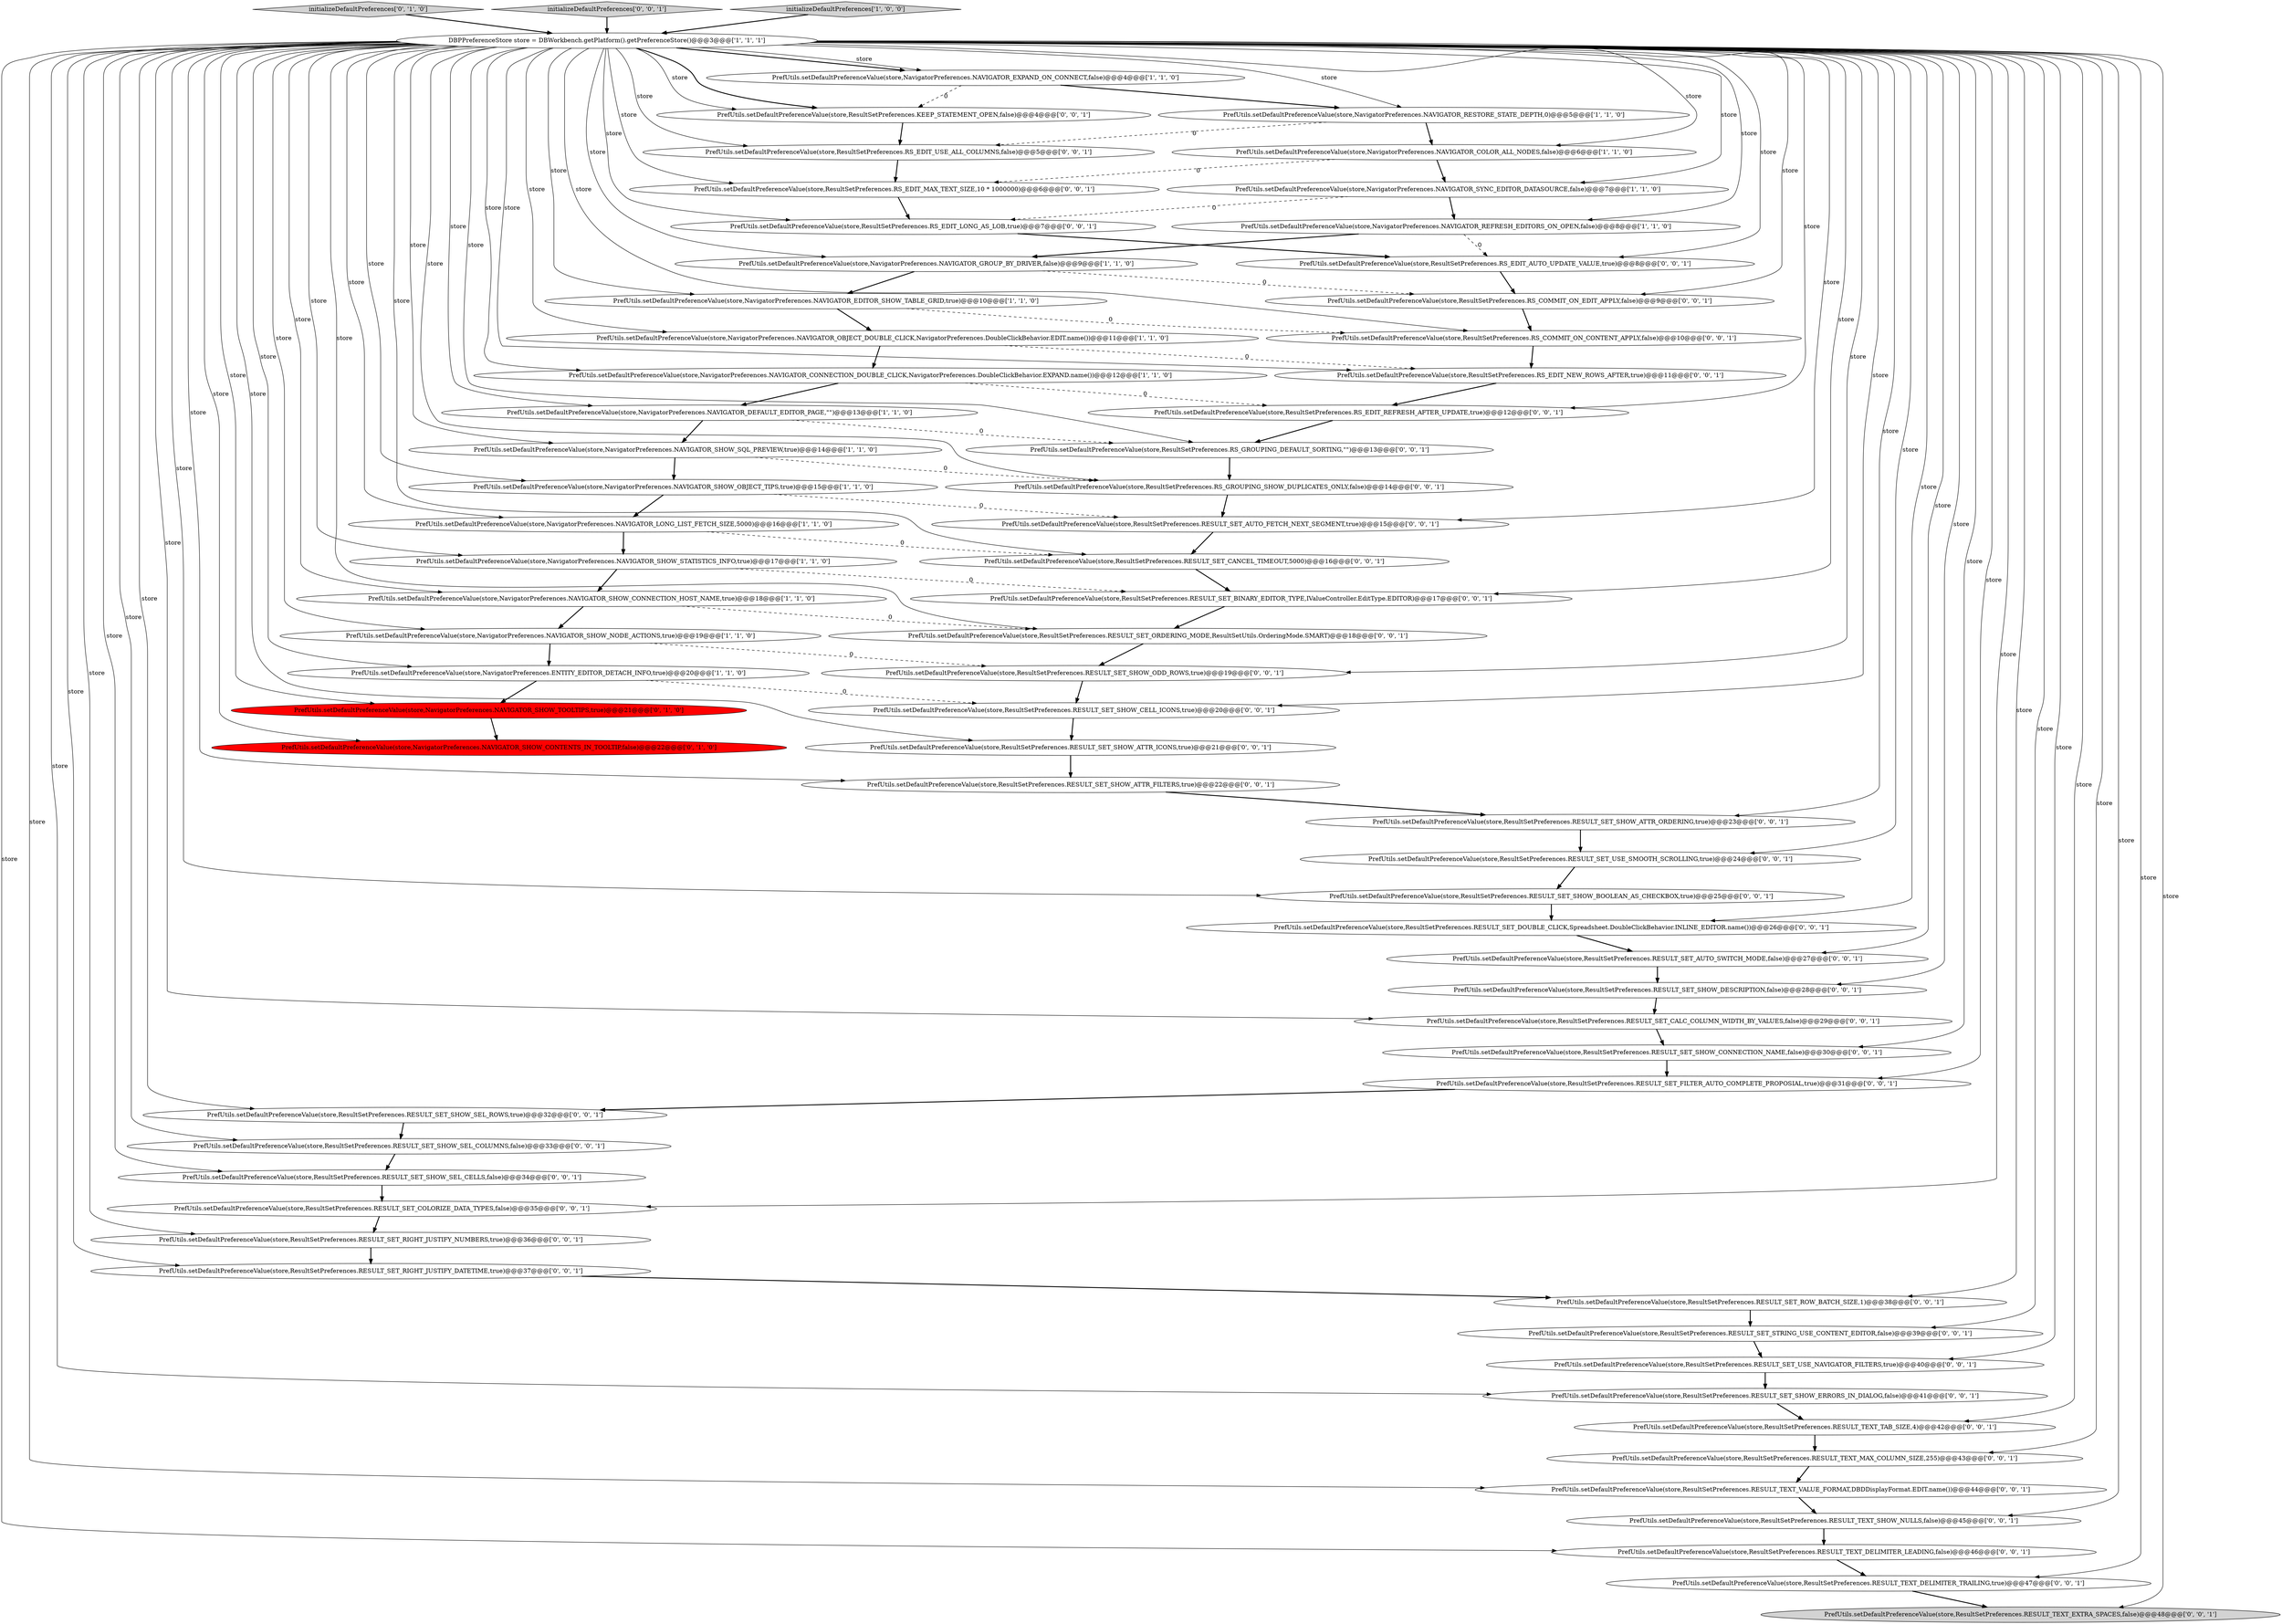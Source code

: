 digraph {
7 [style = filled, label = "PrefUtils.setDefaultPreferenceValue(store,NavigatorPreferences.NAVIGATOR_EXPAND_ON_CONNECT,false)@@@4@@@['1', '1', '0']", fillcolor = white, shape = ellipse image = "AAA0AAABBB1BBB"];
14 [style = filled, label = "PrefUtils.setDefaultPreferenceValue(store,NavigatorPreferences.NAVIGATOR_RESTORE_STATE_DEPTH,0)@@@5@@@['1', '1', '0']", fillcolor = white, shape = ellipse image = "AAA0AAABBB1BBB"];
23 [style = filled, label = "PrefUtils.setDefaultPreferenceValue(store,ResultSetPreferences.RS_EDIT_LONG_AS_LOB,true)@@@7@@@['0', '0', '1']", fillcolor = white, shape = ellipse image = "AAA0AAABBB3BBB"];
53 [style = filled, label = "PrefUtils.setDefaultPreferenceValue(store,ResultSetPreferences.RESULT_TEXT_SHOW_NULLS,false)@@@45@@@['0', '0', '1']", fillcolor = white, shape = ellipse image = "AAA0AAABBB3BBB"];
5 [style = filled, label = "PrefUtils.setDefaultPreferenceValue(store,NavigatorPreferences.NAVIGATOR_COLOR_ALL_NODES,false)@@@6@@@['1', '1', '0']", fillcolor = white, shape = ellipse image = "AAA0AAABBB1BBB"];
56 [style = filled, label = "PrefUtils.setDefaultPreferenceValue(store,ResultSetPreferences.RESULT_SET_BINARY_EDITOR_TYPE,IValueController.EditType.EDITOR)@@@17@@@['0', '0', '1']", fillcolor = white, shape = ellipse image = "AAA0AAABBB3BBB"];
57 [style = filled, label = "PrefUtils.setDefaultPreferenceValue(store,ResultSetPreferences.RS_GROUPING_SHOW_DUPLICATES_ONLY,false)@@@14@@@['0', '0', '1']", fillcolor = white, shape = ellipse image = "AAA0AAABBB3BBB"];
45 [style = filled, label = "PrefUtils.setDefaultPreferenceValue(store,ResultSetPreferences.RESULT_SET_SHOW_BOOLEAN_AS_CHECKBOX,true)@@@25@@@['0', '0', '1']", fillcolor = white, shape = ellipse image = "AAA0AAABBB3BBB"];
6 [style = filled, label = "PrefUtils.setDefaultPreferenceValue(store,NavigatorPreferences.NAVIGATOR_OBJECT_DOUBLE_CLICK,NavigatorPreferences.DoubleClickBehavior.EDIT.name())@@@11@@@['1', '1', '0']", fillcolor = white, shape = ellipse image = "AAA0AAABBB1BBB"];
8 [style = filled, label = "PrefUtils.setDefaultPreferenceValue(store,NavigatorPreferences.NAVIGATOR_CONNECTION_DOUBLE_CLICK,NavigatorPreferences.DoubleClickBehavior.EXPAND.name())@@@12@@@['1', '1', '0']", fillcolor = white, shape = ellipse image = "AAA0AAABBB1BBB"];
19 [style = filled, label = "PrefUtils.setDefaultPreferenceValue(store,NavigatorPreferences.NAVIGATOR_SHOW_CONTENTS_IN_TOOLTIP,false)@@@22@@@['0', '1', '0']", fillcolor = red, shape = ellipse image = "AAA1AAABBB2BBB"];
21 [style = filled, label = "initializeDefaultPreferences['0', '1', '0']", fillcolor = lightgray, shape = diamond image = "AAA0AAABBB2BBB"];
33 [style = filled, label = "PrefUtils.setDefaultPreferenceValue(store,ResultSetPreferences.RESULT_SET_AUTO_SWITCH_MODE,false)@@@27@@@['0', '0', '1']", fillcolor = white, shape = ellipse image = "AAA0AAABBB3BBB"];
34 [style = filled, label = "PrefUtils.setDefaultPreferenceValue(store,ResultSetPreferences.RESULT_SET_SHOW_SEL_CELLS,false)@@@34@@@['0', '0', '1']", fillcolor = white, shape = ellipse image = "AAA0AAABBB3BBB"];
2 [style = filled, label = "PrefUtils.setDefaultPreferenceValue(store,NavigatorPreferences.NAVIGATOR_SYNC_EDITOR_DATASOURCE,false)@@@7@@@['1', '1', '0']", fillcolor = white, shape = ellipse image = "AAA0AAABBB1BBB"];
1 [style = filled, label = "DBPPreferenceStore store = DBWorkbench.getPlatform().getPreferenceStore()@@@3@@@['1', '1', '1']", fillcolor = white, shape = ellipse image = "AAA0AAABBB1BBB"];
37 [style = filled, label = "PrefUtils.setDefaultPreferenceValue(store,ResultSetPreferences.RESULT_SET_FILTER_AUTO_COMPLETE_PROPOSIAL,true)@@@31@@@['0', '0', '1']", fillcolor = white, shape = ellipse image = "AAA0AAABBB3BBB"];
63 [style = filled, label = "PrefUtils.setDefaultPreferenceValue(store,ResultSetPreferences.RS_GROUPING_DEFAULT_SORTING,\"\")@@@13@@@['0', '0', '1']", fillcolor = white, shape = ellipse image = "AAA0AAABBB3BBB"];
25 [style = filled, label = "PrefUtils.setDefaultPreferenceValue(store,ResultSetPreferences.RESULT_SET_SHOW_ODD_ROWS,true)@@@19@@@['0', '0', '1']", fillcolor = white, shape = ellipse image = "AAA0AAABBB3BBB"];
42 [style = filled, label = "PrefUtils.setDefaultPreferenceValue(store,ResultSetPreferences.RESULT_SET_SHOW_CELL_ICONS,true)@@@20@@@['0', '0', '1']", fillcolor = white, shape = ellipse image = "AAA0AAABBB3BBB"];
40 [style = filled, label = "PrefUtils.setDefaultPreferenceValue(store,ResultSetPreferences.RESULT_SET_STRING_USE_CONTENT_EDITOR,false)@@@39@@@['0', '0', '1']", fillcolor = white, shape = ellipse image = "AAA0AAABBB3BBB"];
9 [style = filled, label = "PrefUtils.setDefaultPreferenceValue(store,NavigatorPreferences.ENTITY_EDITOR_DETACH_INFO,true)@@@20@@@['1', '1', '0']", fillcolor = white, shape = ellipse image = "AAA0AAABBB1BBB"];
52 [style = filled, label = "PrefUtils.setDefaultPreferenceValue(store,ResultSetPreferences.RESULT_SET_CALC_COLUMN_WIDTH_BY_VALUES,false)@@@29@@@['0', '0', '1']", fillcolor = white, shape = ellipse image = "AAA0AAABBB3BBB"];
3 [style = filled, label = "PrefUtils.setDefaultPreferenceValue(store,NavigatorPreferences.NAVIGATOR_SHOW_NODE_ACTIONS,true)@@@19@@@['1', '1', '0']", fillcolor = white, shape = ellipse image = "AAA0AAABBB1BBB"];
66 [style = filled, label = "PrefUtils.setDefaultPreferenceValue(store,ResultSetPreferences.KEEP_STATEMENT_OPEN,false)@@@4@@@['0', '0', '1']", fillcolor = white, shape = ellipse image = "AAA0AAABBB3BBB"];
24 [style = filled, label = "PrefUtils.setDefaultPreferenceValue(store,ResultSetPreferences.RS_EDIT_NEW_ROWS_AFTER,true)@@@11@@@['0', '0', '1']", fillcolor = white, shape = ellipse image = "AAA0AAABBB3BBB"];
11 [style = filled, label = "PrefUtils.setDefaultPreferenceValue(store,NavigatorPreferences.NAVIGATOR_SHOW_CONNECTION_HOST_NAME,true)@@@18@@@['1', '1', '0']", fillcolor = white, shape = ellipse image = "AAA0AAABBB1BBB"];
44 [style = filled, label = "initializeDefaultPreferences['0', '0', '1']", fillcolor = lightgray, shape = diamond image = "AAA0AAABBB3BBB"];
13 [style = filled, label = "initializeDefaultPreferences['1', '0', '0']", fillcolor = lightgray, shape = diamond image = "AAA0AAABBB1BBB"];
59 [style = filled, label = "PrefUtils.setDefaultPreferenceValue(store,ResultSetPreferences.RESULT_SET_SHOW_ATTR_FILTERS,true)@@@22@@@['0', '0', '1']", fillcolor = white, shape = ellipse image = "AAA0AAABBB3BBB"];
29 [style = filled, label = "PrefUtils.setDefaultPreferenceValue(store,ResultSetPreferences.RESULT_SET_USE_SMOOTH_SCROLLING,true)@@@24@@@['0', '0', '1']", fillcolor = white, shape = ellipse image = "AAA0AAABBB3BBB"];
12 [style = filled, label = "PrefUtils.setDefaultPreferenceValue(store,NavigatorPreferences.NAVIGATOR_DEFAULT_EDITOR_PAGE,\"\")@@@13@@@['1', '1', '0']", fillcolor = white, shape = ellipse image = "AAA0AAABBB1BBB"];
36 [style = filled, label = "PrefUtils.setDefaultPreferenceValue(store,ResultSetPreferences.RESULT_SET_SHOW_DESCRIPTION,false)@@@28@@@['0', '0', '1']", fillcolor = white, shape = ellipse image = "AAA0AAABBB3BBB"];
54 [style = filled, label = "PrefUtils.setDefaultPreferenceValue(store,ResultSetPreferences.RS_COMMIT_ON_CONTENT_APPLY,false)@@@10@@@['0', '0', '1']", fillcolor = white, shape = ellipse image = "AAA0AAABBB3BBB"];
62 [style = filled, label = "PrefUtils.setDefaultPreferenceValue(store,ResultSetPreferences.RS_EDIT_AUTO_UPDATE_VALUE,true)@@@8@@@['0', '0', '1']", fillcolor = white, shape = ellipse image = "AAA0AAABBB3BBB"];
41 [style = filled, label = "PrefUtils.setDefaultPreferenceValue(store,ResultSetPreferences.RESULT_SET_SHOW_SEL_ROWS,true)@@@32@@@['0', '0', '1']", fillcolor = white, shape = ellipse image = "AAA0AAABBB3BBB"];
48 [style = filled, label = "PrefUtils.setDefaultPreferenceValue(store,ResultSetPreferences.RESULT_TEXT_DELIMITER_LEADING,false)@@@46@@@['0', '0', '1']", fillcolor = white, shape = ellipse image = "AAA0AAABBB3BBB"];
61 [style = filled, label = "PrefUtils.setDefaultPreferenceValue(store,ResultSetPreferences.RESULT_TEXT_DELIMITER_TRAILING,true)@@@47@@@['0', '0', '1']", fillcolor = white, shape = ellipse image = "AAA0AAABBB3BBB"];
47 [style = filled, label = "PrefUtils.setDefaultPreferenceValue(store,ResultSetPreferences.RESULT_TEXT_TAB_SIZE,4)@@@42@@@['0', '0', '1']", fillcolor = white, shape = ellipse image = "AAA0AAABBB3BBB"];
67 [style = filled, label = "PrefUtils.setDefaultPreferenceValue(store,ResultSetPreferences.RESULT_SET_ROW_BATCH_SIZE,1)@@@38@@@['0', '0', '1']", fillcolor = white, shape = ellipse image = "AAA0AAABBB3BBB"];
4 [style = filled, label = "PrefUtils.setDefaultPreferenceValue(store,NavigatorPreferences.NAVIGATOR_SHOW_SQL_PREVIEW,true)@@@14@@@['1', '1', '0']", fillcolor = white, shape = ellipse image = "AAA0AAABBB1BBB"];
50 [style = filled, label = "PrefUtils.setDefaultPreferenceValue(store,ResultSetPreferences.RESULT_SET_SHOW_ERRORS_IN_DIALOG,false)@@@41@@@['0', '0', '1']", fillcolor = white, shape = ellipse image = "AAA0AAABBB3BBB"];
28 [style = filled, label = "PrefUtils.setDefaultPreferenceValue(store,ResultSetPreferences.RESULT_SET_SHOW_ATTR_ICONS,true)@@@21@@@['0', '0', '1']", fillcolor = white, shape = ellipse image = "AAA0AAABBB3BBB"];
65 [style = filled, label = "PrefUtils.setDefaultPreferenceValue(store,ResultSetPreferences.RESULT_SET_RIGHT_JUSTIFY_DATETIME,true)@@@37@@@['0', '0', '1']", fillcolor = white, shape = ellipse image = "AAA0AAABBB3BBB"];
30 [style = filled, label = "PrefUtils.setDefaultPreferenceValue(store,ResultSetPreferences.RS_COMMIT_ON_EDIT_APPLY,false)@@@9@@@['0', '0', '1']", fillcolor = white, shape = ellipse image = "AAA0AAABBB3BBB"];
38 [style = filled, label = "PrefUtils.setDefaultPreferenceValue(store,ResultSetPreferences.RESULT_TEXT_MAX_COLUMN_SIZE,255)@@@43@@@['0', '0', '1']", fillcolor = white, shape = ellipse image = "AAA0AAABBB3BBB"];
18 [style = filled, label = "PrefUtils.setDefaultPreferenceValue(store,NavigatorPreferences.NAVIGATOR_EDITOR_SHOW_TABLE_GRID,true)@@@10@@@['1', '1', '0']", fillcolor = white, shape = ellipse image = "AAA0AAABBB1BBB"];
35 [style = filled, label = "PrefUtils.setDefaultPreferenceValue(store,ResultSetPreferences.RESULT_TEXT_VALUE_FORMAT,DBDDisplayFormat.EDIT.name())@@@44@@@['0', '0', '1']", fillcolor = white, shape = ellipse image = "AAA0AAABBB3BBB"];
31 [style = filled, label = "PrefUtils.setDefaultPreferenceValue(store,ResultSetPreferences.RS_EDIT_MAX_TEXT_SIZE,10 * 1000000)@@@6@@@['0', '0', '1']", fillcolor = white, shape = ellipse image = "AAA0AAABBB3BBB"];
43 [style = filled, label = "PrefUtils.setDefaultPreferenceValue(store,ResultSetPreferences.RESULT_SET_SHOW_ATTR_ORDERING,true)@@@23@@@['0', '0', '1']", fillcolor = white, shape = ellipse image = "AAA0AAABBB3BBB"];
55 [style = filled, label = "PrefUtils.setDefaultPreferenceValue(store,ResultSetPreferences.RESULT_SET_SHOW_CONNECTION_NAME,false)@@@30@@@['0', '0', '1']", fillcolor = white, shape = ellipse image = "AAA0AAABBB3BBB"];
58 [style = filled, label = "PrefUtils.setDefaultPreferenceValue(store,ResultSetPreferences.RESULT_SET_AUTO_FETCH_NEXT_SEGMENT,true)@@@15@@@['0', '0', '1']", fillcolor = white, shape = ellipse image = "AAA0AAABBB3BBB"];
0 [style = filled, label = "PrefUtils.setDefaultPreferenceValue(store,NavigatorPreferences.NAVIGATOR_REFRESH_EDITORS_ON_OPEN,false)@@@8@@@['1', '1', '0']", fillcolor = white, shape = ellipse image = "AAA0AAABBB1BBB"];
49 [style = filled, label = "PrefUtils.setDefaultPreferenceValue(store,ResultSetPreferences.RESULT_SET_COLORIZE_DATA_TYPES,false)@@@35@@@['0', '0', '1']", fillcolor = white, shape = ellipse image = "AAA0AAABBB3BBB"];
32 [style = filled, label = "PrefUtils.setDefaultPreferenceValue(store,ResultSetPreferences.RESULT_SET_ORDERING_MODE,ResultSetUtils.OrderingMode.SMART)@@@18@@@['0', '0', '1']", fillcolor = white, shape = ellipse image = "AAA0AAABBB3BBB"];
60 [style = filled, label = "PrefUtils.setDefaultPreferenceValue(store,ResultSetPreferences.RESULT_SET_RIGHT_JUSTIFY_NUMBERS,true)@@@36@@@['0', '0', '1']", fillcolor = white, shape = ellipse image = "AAA0AAABBB3BBB"];
15 [style = filled, label = "PrefUtils.setDefaultPreferenceValue(store,NavigatorPreferences.NAVIGATOR_LONG_LIST_FETCH_SIZE,5000)@@@16@@@['1', '1', '0']", fillcolor = white, shape = ellipse image = "AAA0AAABBB1BBB"];
16 [style = filled, label = "PrefUtils.setDefaultPreferenceValue(store,NavigatorPreferences.NAVIGATOR_SHOW_STATISTICS_INFO,true)@@@17@@@['1', '1', '0']", fillcolor = white, shape = ellipse image = "AAA0AAABBB1BBB"];
17 [style = filled, label = "PrefUtils.setDefaultPreferenceValue(store,NavigatorPreferences.NAVIGATOR_GROUP_BY_DRIVER,false)@@@9@@@['1', '1', '0']", fillcolor = white, shape = ellipse image = "AAA0AAABBB1BBB"];
10 [style = filled, label = "PrefUtils.setDefaultPreferenceValue(store,NavigatorPreferences.NAVIGATOR_SHOW_OBJECT_TIPS,true)@@@15@@@['1', '1', '0']", fillcolor = white, shape = ellipse image = "AAA0AAABBB1BBB"];
26 [style = filled, label = "PrefUtils.setDefaultPreferenceValue(store,ResultSetPreferences.RS_EDIT_REFRESH_AFTER_UPDATE,true)@@@12@@@['0', '0', '1']", fillcolor = white, shape = ellipse image = "AAA0AAABBB3BBB"];
20 [style = filled, label = "PrefUtils.setDefaultPreferenceValue(store,NavigatorPreferences.NAVIGATOR_SHOW_TOOLTIPS,true)@@@21@@@['0', '1', '0']", fillcolor = red, shape = ellipse image = "AAA1AAABBB2BBB"];
46 [style = filled, label = "PrefUtils.setDefaultPreferenceValue(store,ResultSetPreferences.RESULT_SET_DOUBLE_CLICK,Spreadsheet.DoubleClickBehavior.INLINE_EDITOR.name())@@@26@@@['0', '0', '1']", fillcolor = white, shape = ellipse image = "AAA0AAABBB3BBB"];
39 [style = filled, label = "PrefUtils.setDefaultPreferenceValue(store,ResultSetPreferences.RS_EDIT_USE_ALL_COLUMNS,false)@@@5@@@['0', '0', '1']", fillcolor = white, shape = ellipse image = "AAA0AAABBB3BBB"];
22 [style = filled, label = "PrefUtils.setDefaultPreferenceValue(store,ResultSetPreferences.RESULT_SET_CANCEL_TIMEOUT,5000)@@@16@@@['0', '0', '1']", fillcolor = white, shape = ellipse image = "AAA0AAABBB3BBB"];
51 [style = filled, label = "PrefUtils.setDefaultPreferenceValue(store,ResultSetPreferences.RESULT_TEXT_EXTRA_SPACES,false)@@@48@@@['0', '0', '1']", fillcolor = lightgray, shape = ellipse image = "AAA0AAABBB3BBB"];
27 [style = filled, label = "PrefUtils.setDefaultPreferenceValue(store,ResultSetPreferences.RESULT_SET_USE_NAVIGATOR_FILTERS,true)@@@40@@@['0', '0', '1']", fillcolor = white, shape = ellipse image = "AAA0AAABBB3BBB"];
64 [style = filled, label = "PrefUtils.setDefaultPreferenceValue(store,ResultSetPreferences.RESULT_SET_SHOW_SEL_COLUMNS,false)@@@33@@@['0', '0', '1']", fillcolor = white, shape = ellipse image = "AAA0AAABBB3BBB"];
7->66 [style = dashed, label="0"];
11->32 [style = dashed, label="0"];
1->54 [style = solid, label="store"];
65->67 [style = bold, label=""];
1->20 [style = solid, label="store"];
57->58 [style = bold, label=""];
52->55 [style = bold, label=""];
48->61 [style = bold, label=""];
1->46 [style = solid, label="store"];
1->50 [style = solid, label="store"];
13->1 [style = bold, label=""];
29->45 [style = bold, label=""];
15->22 [style = dashed, label="0"];
7->14 [style = bold, label=""];
1->64 [style = solid, label="store"];
1->8 [style = solid, label="store"];
10->58 [style = dashed, label="0"];
39->31 [style = bold, label=""];
41->64 [style = bold, label=""];
21->1 [style = bold, label=""];
32->25 [style = bold, label=""];
1->36 [style = solid, label="store"];
43->29 [style = bold, label=""];
64->34 [style = bold, label=""];
60->65 [style = bold, label=""];
44->1 [style = bold, label=""];
58->22 [style = bold, label=""];
1->60 [style = solid, label="store"];
1->30 [style = solid, label="store"];
1->57 [style = solid, label="store"];
55->37 [style = bold, label=""];
53->48 [style = bold, label=""];
23->62 [style = bold, label=""];
12->63 [style = dashed, label="0"];
1->66 [style = solid, label="store"];
1->59 [style = solid, label="store"];
56->32 [style = bold, label=""];
1->24 [style = solid, label="store"];
1->55 [style = solid, label="store"];
1->22 [style = solid, label="store"];
1->51 [style = solid, label="store"];
0->17 [style = bold, label=""];
62->30 [style = bold, label=""];
1->52 [style = solid, label="store"];
1->25 [style = solid, label="store"];
1->0 [style = solid, label="store"];
1->63 [style = solid, label="store"];
1->35 [style = solid, label="store"];
1->18 [style = solid, label="store"];
1->40 [style = solid, label="store"];
1->58 [style = solid, label="store"];
1->15 [style = solid, label="store"];
1->16 [style = solid, label="store"];
1->49 [style = solid, label="store"];
18->54 [style = dashed, label="0"];
33->36 [style = bold, label=""];
46->33 [style = bold, label=""];
1->28 [style = solid, label="store"];
1->65 [style = solid, label="store"];
45->46 [style = bold, label=""];
20->19 [style = bold, label=""];
28->59 [style = bold, label=""];
38->35 [style = bold, label=""];
1->39 [style = solid, label="store"];
59->43 [style = bold, label=""];
1->10 [style = solid, label="store"];
4->57 [style = dashed, label="0"];
1->9 [style = solid, label="store"];
1->33 [style = solid, label="store"];
1->12 [style = solid, label="store"];
1->31 [style = solid, label="store"];
4->10 [style = bold, label=""];
2->23 [style = dashed, label="0"];
3->25 [style = dashed, label="0"];
1->4 [style = solid, label="store"];
67->40 [style = bold, label=""];
1->45 [style = solid, label="store"];
9->42 [style = dashed, label="0"];
1->61 [style = solid, label="store"];
36->52 [style = bold, label=""];
34->49 [style = bold, label=""];
37->41 [style = bold, label=""];
66->39 [style = bold, label=""];
63->57 [style = bold, label=""];
14->39 [style = dashed, label="0"];
1->29 [style = solid, label="store"];
9->20 [style = bold, label=""];
1->14 [style = solid, label="store"];
1->2 [style = solid, label="store"];
1->27 [style = solid, label="store"];
1->43 [style = solid, label="store"];
1->7 [style = bold, label=""];
1->48 [style = solid, label="store"];
1->62 [style = solid, label="store"];
3->9 [style = bold, label=""];
24->26 [style = bold, label=""];
54->24 [style = bold, label=""];
2->0 [style = bold, label=""];
0->62 [style = dashed, label="0"];
26->63 [style = bold, label=""];
18->6 [style = bold, label=""];
11->3 [style = bold, label=""];
40->27 [style = bold, label=""];
30->54 [style = bold, label=""];
49->60 [style = bold, label=""];
1->23 [style = solid, label="store"];
1->26 [style = solid, label="store"];
5->31 [style = dashed, label="0"];
25->42 [style = bold, label=""];
42->28 [style = bold, label=""];
1->5 [style = solid, label="store"];
8->12 [style = bold, label=""];
1->11 [style = solid, label="store"];
35->53 [style = bold, label=""];
14->5 [style = bold, label=""];
8->26 [style = dashed, label="0"];
1->66 [style = bold, label=""];
61->51 [style = bold, label=""];
31->23 [style = bold, label=""];
16->11 [style = bold, label=""];
10->15 [style = bold, label=""];
22->56 [style = bold, label=""];
1->6 [style = solid, label="store"];
1->17 [style = solid, label="store"];
1->47 [style = solid, label="store"];
15->16 [style = bold, label=""];
47->38 [style = bold, label=""];
1->32 [style = solid, label="store"];
1->3 [style = solid, label="store"];
5->2 [style = bold, label=""];
16->56 [style = dashed, label="0"];
12->4 [style = bold, label=""];
50->47 [style = bold, label=""];
6->24 [style = dashed, label="0"];
27->50 [style = bold, label=""];
1->42 [style = solid, label="store"];
6->8 [style = bold, label=""];
1->56 [style = solid, label="store"];
1->7 [style = solid, label="store"];
1->37 [style = solid, label="store"];
1->53 [style = solid, label="store"];
1->34 [style = solid, label="store"];
17->30 [style = dashed, label="0"];
1->38 [style = solid, label="store"];
1->19 [style = solid, label="store"];
17->18 [style = bold, label=""];
1->67 [style = solid, label="store"];
1->41 [style = solid, label="store"];
}
